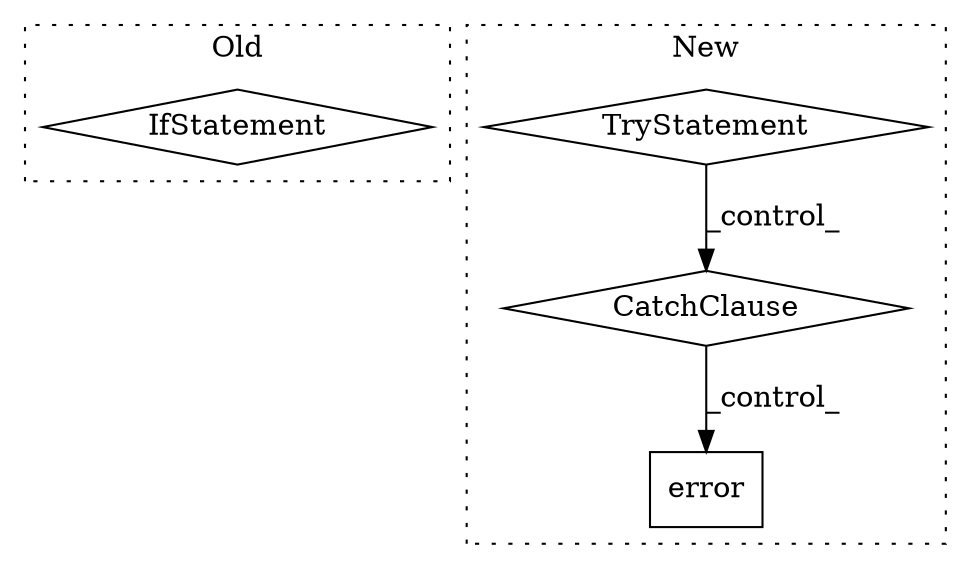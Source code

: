digraph G {
subgraph cluster0 {
1 [label="IfStatement" a="25" s="4664,4704" l="8,2" shape="diamond"];
label = "Old";
style="dotted";
}
subgraph cluster1 {
2 [label="error" a="32" s="6061,6070" l="6,1" shape="box"];
3 [label="TryStatement" a="54" s="5907" l="4" shape="diamond"];
4 [label="CatchClause" a="12" s="5951,5975" l="11,2" shape="diamond"];
label = "New";
style="dotted";
}
3 -> 4 [label="_control_"];
4 -> 2 [label="_control_"];
}